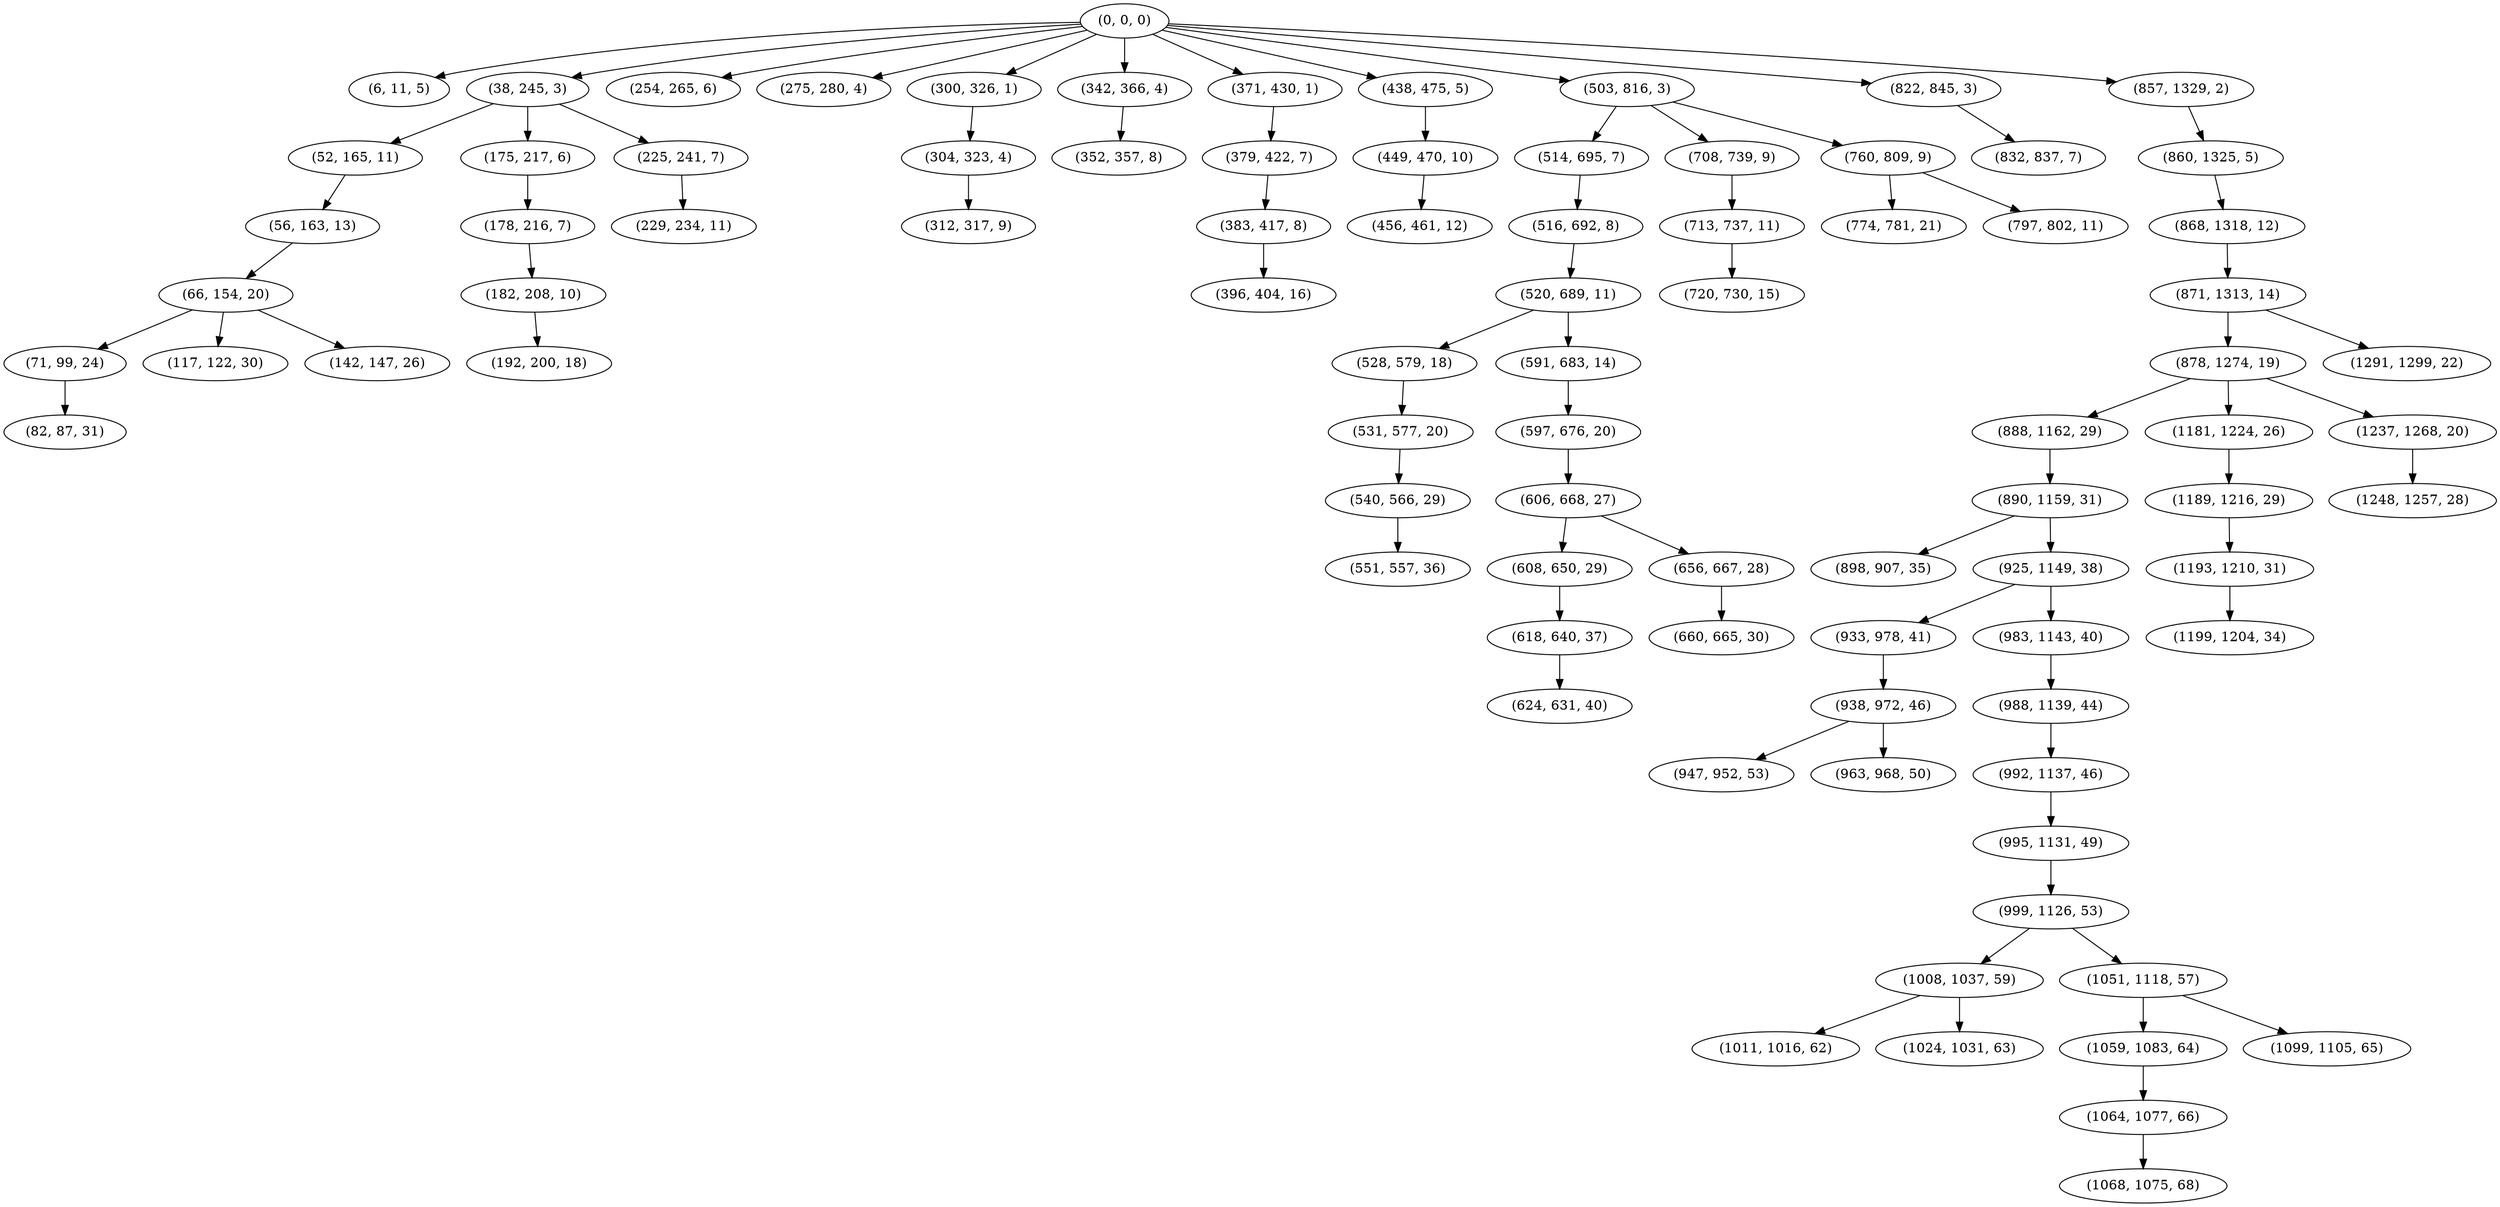 digraph tree {
    "(0, 0, 0)";
    "(6, 11, 5)";
    "(38, 245, 3)";
    "(52, 165, 11)";
    "(56, 163, 13)";
    "(66, 154, 20)";
    "(71, 99, 24)";
    "(82, 87, 31)";
    "(117, 122, 30)";
    "(142, 147, 26)";
    "(175, 217, 6)";
    "(178, 216, 7)";
    "(182, 208, 10)";
    "(192, 200, 18)";
    "(225, 241, 7)";
    "(229, 234, 11)";
    "(254, 265, 6)";
    "(275, 280, 4)";
    "(300, 326, 1)";
    "(304, 323, 4)";
    "(312, 317, 9)";
    "(342, 366, 4)";
    "(352, 357, 8)";
    "(371, 430, 1)";
    "(379, 422, 7)";
    "(383, 417, 8)";
    "(396, 404, 16)";
    "(438, 475, 5)";
    "(449, 470, 10)";
    "(456, 461, 12)";
    "(503, 816, 3)";
    "(514, 695, 7)";
    "(516, 692, 8)";
    "(520, 689, 11)";
    "(528, 579, 18)";
    "(531, 577, 20)";
    "(540, 566, 29)";
    "(551, 557, 36)";
    "(591, 683, 14)";
    "(597, 676, 20)";
    "(606, 668, 27)";
    "(608, 650, 29)";
    "(618, 640, 37)";
    "(624, 631, 40)";
    "(656, 667, 28)";
    "(660, 665, 30)";
    "(708, 739, 9)";
    "(713, 737, 11)";
    "(720, 730, 15)";
    "(760, 809, 9)";
    "(774, 781, 21)";
    "(797, 802, 11)";
    "(822, 845, 3)";
    "(832, 837, 7)";
    "(857, 1329, 2)";
    "(860, 1325, 5)";
    "(868, 1318, 12)";
    "(871, 1313, 14)";
    "(878, 1274, 19)";
    "(888, 1162, 29)";
    "(890, 1159, 31)";
    "(898, 907, 35)";
    "(925, 1149, 38)";
    "(933, 978, 41)";
    "(938, 972, 46)";
    "(947, 952, 53)";
    "(963, 968, 50)";
    "(983, 1143, 40)";
    "(988, 1139, 44)";
    "(992, 1137, 46)";
    "(995, 1131, 49)";
    "(999, 1126, 53)";
    "(1008, 1037, 59)";
    "(1011, 1016, 62)";
    "(1024, 1031, 63)";
    "(1051, 1118, 57)";
    "(1059, 1083, 64)";
    "(1064, 1077, 66)";
    "(1068, 1075, 68)";
    "(1099, 1105, 65)";
    "(1181, 1224, 26)";
    "(1189, 1216, 29)";
    "(1193, 1210, 31)";
    "(1199, 1204, 34)";
    "(1237, 1268, 20)";
    "(1248, 1257, 28)";
    "(1291, 1299, 22)";
    "(0, 0, 0)" -> "(6, 11, 5)";
    "(0, 0, 0)" -> "(38, 245, 3)";
    "(0, 0, 0)" -> "(254, 265, 6)";
    "(0, 0, 0)" -> "(275, 280, 4)";
    "(0, 0, 0)" -> "(300, 326, 1)";
    "(0, 0, 0)" -> "(342, 366, 4)";
    "(0, 0, 0)" -> "(371, 430, 1)";
    "(0, 0, 0)" -> "(438, 475, 5)";
    "(0, 0, 0)" -> "(503, 816, 3)";
    "(0, 0, 0)" -> "(822, 845, 3)";
    "(0, 0, 0)" -> "(857, 1329, 2)";
    "(38, 245, 3)" -> "(52, 165, 11)";
    "(38, 245, 3)" -> "(175, 217, 6)";
    "(38, 245, 3)" -> "(225, 241, 7)";
    "(52, 165, 11)" -> "(56, 163, 13)";
    "(56, 163, 13)" -> "(66, 154, 20)";
    "(66, 154, 20)" -> "(71, 99, 24)";
    "(66, 154, 20)" -> "(117, 122, 30)";
    "(66, 154, 20)" -> "(142, 147, 26)";
    "(71, 99, 24)" -> "(82, 87, 31)";
    "(175, 217, 6)" -> "(178, 216, 7)";
    "(178, 216, 7)" -> "(182, 208, 10)";
    "(182, 208, 10)" -> "(192, 200, 18)";
    "(225, 241, 7)" -> "(229, 234, 11)";
    "(300, 326, 1)" -> "(304, 323, 4)";
    "(304, 323, 4)" -> "(312, 317, 9)";
    "(342, 366, 4)" -> "(352, 357, 8)";
    "(371, 430, 1)" -> "(379, 422, 7)";
    "(379, 422, 7)" -> "(383, 417, 8)";
    "(383, 417, 8)" -> "(396, 404, 16)";
    "(438, 475, 5)" -> "(449, 470, 10)";
    "(449, 470, 10)" -> "(456, 461, 12)";
    "(503, 816, 3)" -> "(514, 695, 7)";
    "(503, 816, 3)" -> "(708, 739, 9)";
    "(503, 816, 3)" -> "(760, 809, 9)";
    "(514, 695, 7)" -> "(516, 692, 8)";
    "(516, 692, 8)" -> "(520, 689, 11)";
    "(520, 689, 11)" -> "(528, 579, 18)";
    "(520, 689, 11)" -> "(591, 683, 14)";
    "(528, 579, 18)" -> "(531, 577, 20)";
    "(531, 577, 20)" -> "(540, 566, 29)";
    "(540, 566, 29)" -> "(551, 557, 36)";
    "(591, 683, 14)" -> "(597, 676, 20)";
    "(597, 676, 20)" -> "(606, 668, 27)";
    "(606, 668, 27)" -> "(608, 650, 29)";
    "(606, 668, 27)" -> "(656, 667, 28)";
    "(608, 650, 29)" -> "(618, 640, 37)";
    "(618, 640, 37)" -> "(624, 631, 40)";
    "(656, 667, 28)" -> "(660, 665, 30)";
    "(708, 739, 9)" -> "(713, 737, 11)";
    "(713, 737, 11)" -> "(720, 730, 15)";
    "(760, 809, 9)" -> "(774, 781, 21)";
    "(760, 809, 9)" -> "(797, 802, 11)";
    "(822, 845, 3)" -> "(832, 837, 7)";
    "(857, 1329, 2)" -> "(860, 1325, 5)";
    "(860, 1325, 5)" -> "(868, 1318, 12)";
    "(868, 1318, 12)" -> "(871, 1313, 14)";
    "(871, 1313, 14)" -> "(878, 1274, 19)";
    "(871, 1313, 14)" -> "(1291, 1299, 22)";
    "(878, 1274, 19)" -> "(888, 1162, 29)";
    "(878, 1274, 19)" -> "(1181, 1224, 26)";
    "(878, 1274, 19)" -> "(1237, 1268, 20)";
    "(888, 1162, 29)" -> "(890, 1159, 31)";
    "(890, 1159, 31)" -> "(898, 907, 35)";
    "(890, 1159, 31)" -> "(925, 1149, 38)";
    "(925, 1149, 38)" -> "(933, 978, 41)";
    "(925, 1149, 38)" -> "(983, 1143, 40)";
    "(933, 978, 41)" -> "(938, 972, 46)";
    "(938, 972, 46)" -> "(947, 952, 53)";
    "(938, 972, 46)" -> "(963, 968, 50)";
    "(983, 1143, 40)" -> "(988, 1139, 44)";
    "(988, 1139, 44)" -> "(992, 1137, 46)";
    "(992, 1137, 46)" -> "(995, 1131, 49)";
    "(995, 1131, 49)" -> "(999, 1126, 53)";
    "(999, 1126, 53)" -> "(1008, 1037, 59)";
    "(999, 1126, 53)" -> "(1051, 1118, 57)";
    "(1008, 1037, 59)" -> "(1011, 1016, 62)";
    "(1008, 1037, 59)" -> "(1024, 1031, 63)";
    "(1051, 1118, 57)" -> "(1059, 1083, 64)";
    "(1051, 1118, 57)" -> "(1099, 1105, 65)";
    "(1059, 1083, 64)" -> "(1064, 1077, 66)";
    "(1064, 1077, 66)" -> "(1068, 1075, 68)";
    "(1181, 1224, 26)" -> "(1189, 1216, 29)";
    "(1189, 1216, 29)" -> "(1193, 1210, 31)";
    "(1193, 1210, 31)" -> "(1199, 1204, 34)";
    "(1237, 1268, 20)" -> "(1248, 1257, 28)";
}
